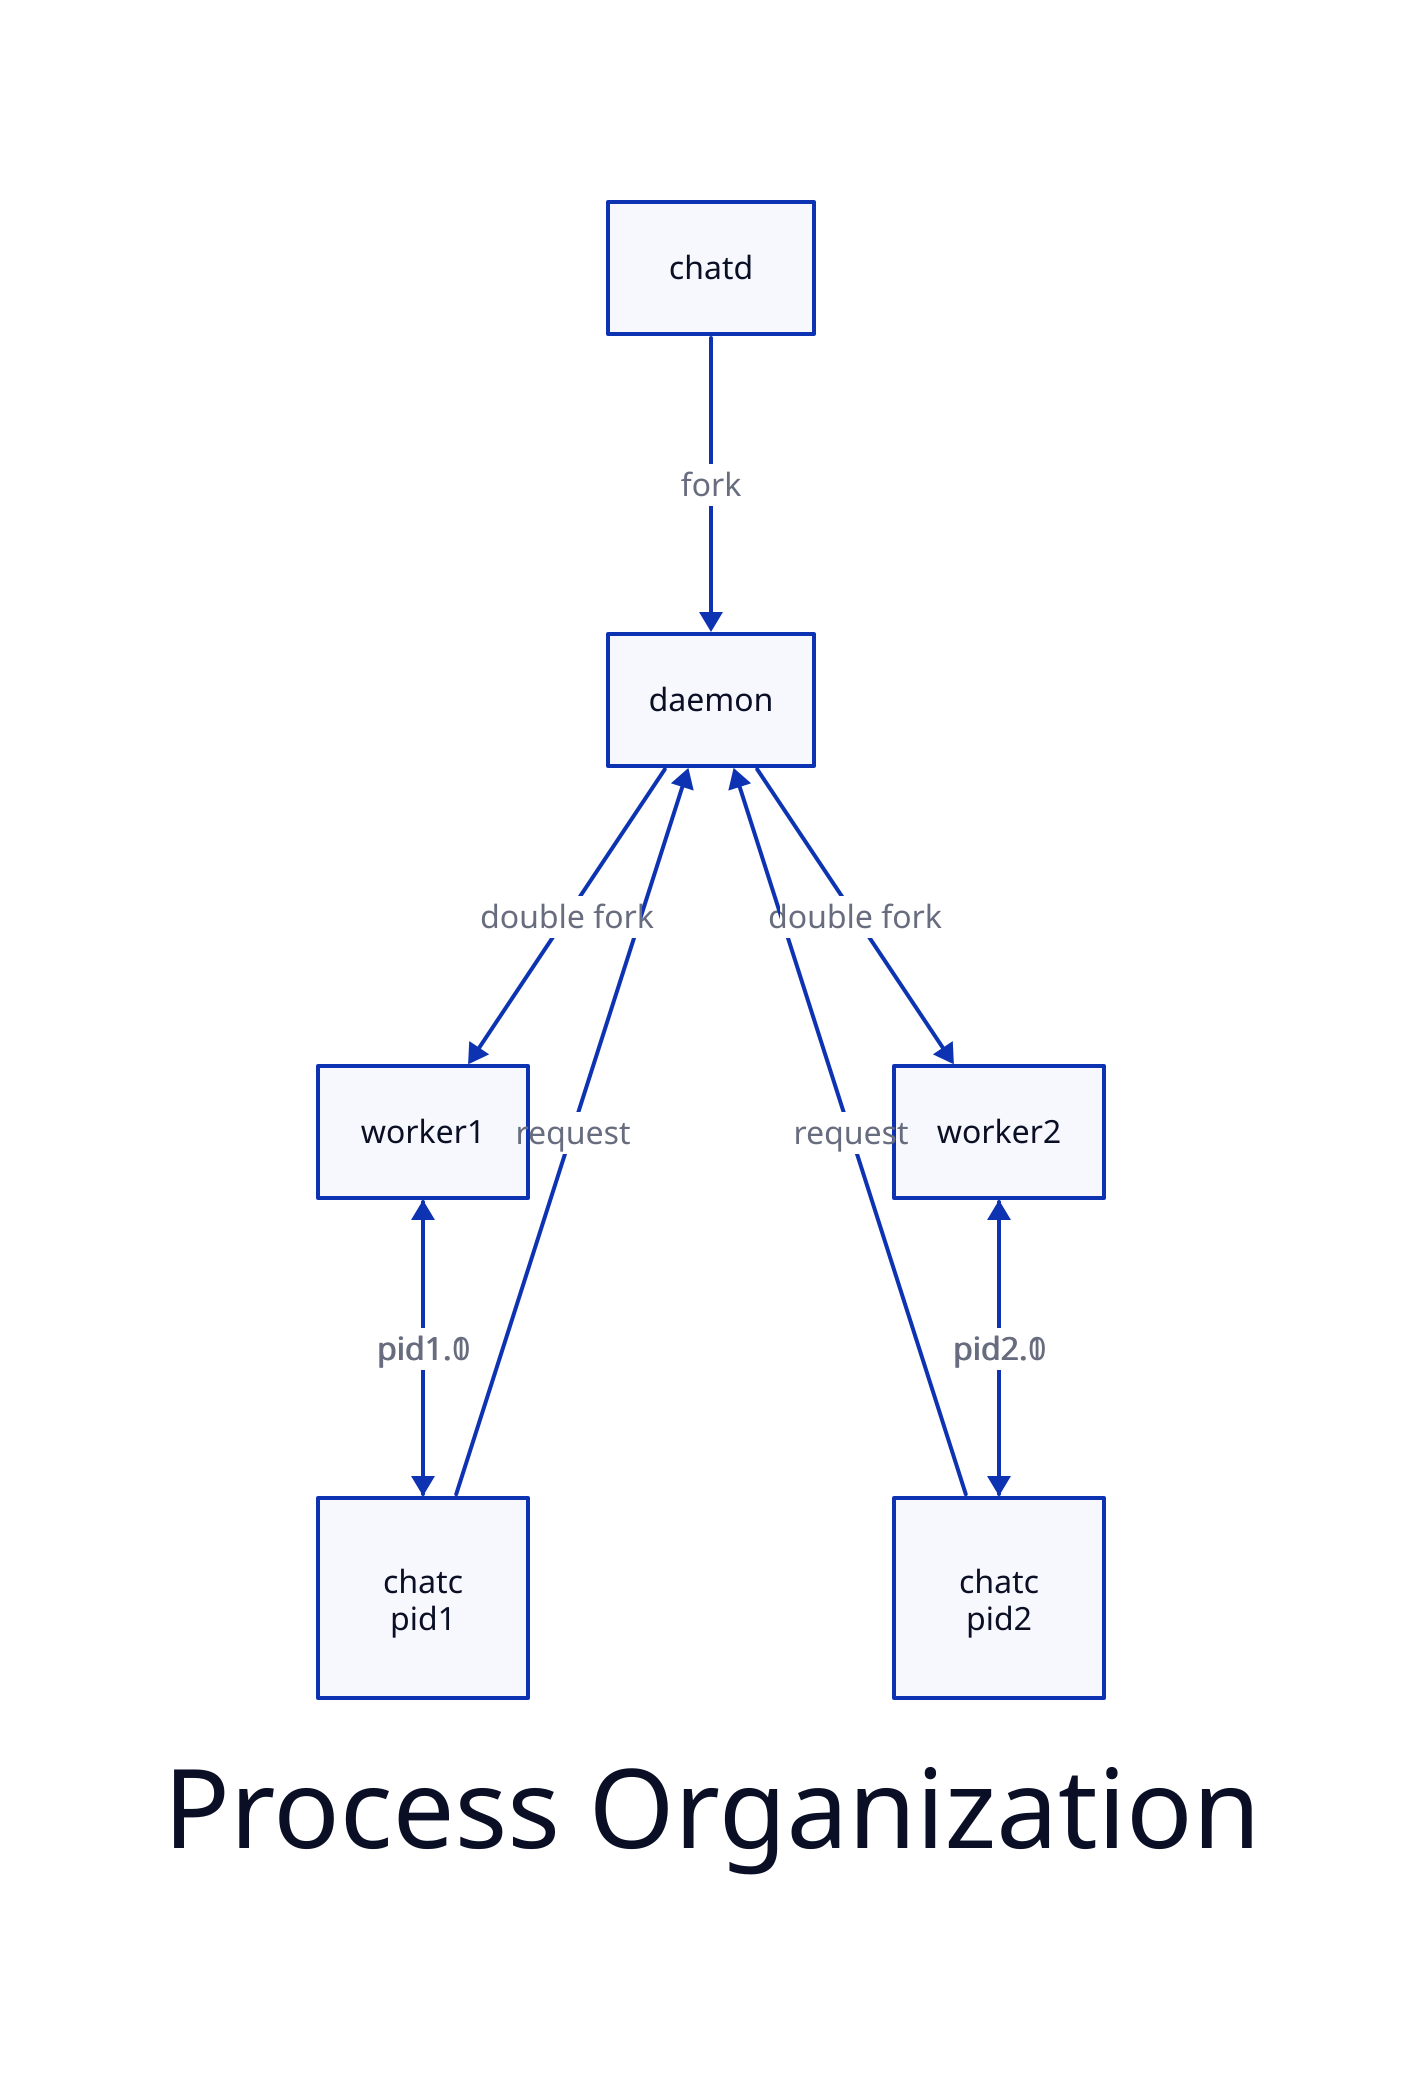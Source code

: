 # abandoning: grid diagram almost perfect, but insists on converting
# two unidirectional edges with distinct labels between nodes into a
# single bidirectional edge with the same label!  Tried various elk
# layouts, but get internal errors for most of them.

vars: {
  d2-config: {
    layout-engine: elk
  }
}

classes: {
  NONE: {style.opacity: 0}
}

grid-rows: 4
grid-columns: 3
vertical-gap: 150

  empty1: {class: NONE}
  chatd
  empty2: {class: NONE}

  empty3: {class: NONE}
  daemon
  empty4: {class: NONE}

  worker1
  empty5: {class: NONE}
  worker2

  chatd -> daemon: fork
  daemon -> worker1: double fork
  daemon -> worker2: double fork


  chatc1 : chatc\npid1
  empty6: "" {class: NONE}
  chatc2 : chatc\npid2

chatc1 -> daemon: request
chatc2 -> daemon: request

chatc1 -> worker1: pid1.1
worker1 -> chatc1: pid1.0

chatc2 -> worker2: pid2.1
worker2 -> chatc2: pid2.0


title: Process Organization {
  shape: text
  near: bottom-center
  style: {
    font-size: 55
    bold: true
  }
}